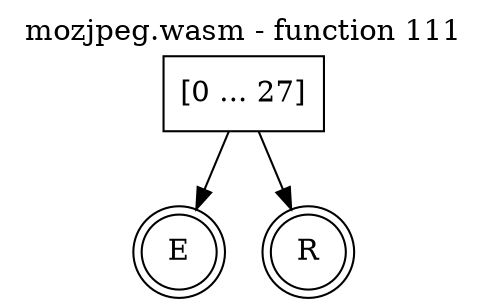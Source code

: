 digraph finite_state_machine {
    label = "mozjpeg.wasm - function 111"
    labelloc =  t
    labelfontsize = 16
    labelfontcolor = black
    labelfontname = "Helvetica"
    node [shape = doublecircle]; E R ;
    node [shape = box];
    node [shape=box, color=black, style=solid] 0[label="[0 ... 27]"]
    0 -> E;
    0 -> R;
}

